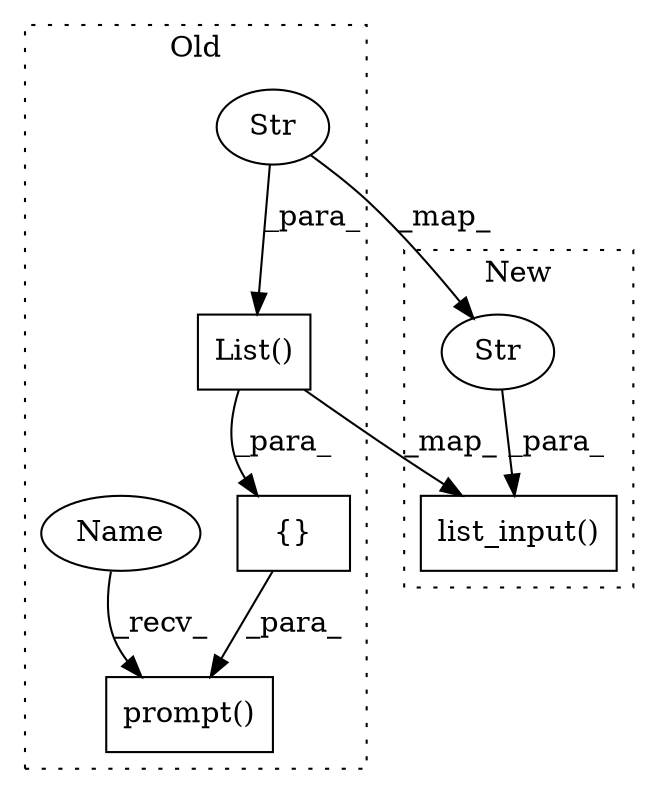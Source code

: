 digraph G {
subgraph cluster0 {
1 [label="List()" a="75" s="5823,5846" l="9,77" shape="box"];
4 [label="Str" a="66" s="5832" l="14" shape="ellipse"];
5 [label="prompt()" a="75" s="6779,6800" l="11,1" shape="box"];
6 [label="{}" a="59" s="5813,6150" l="10,0" shape="box"];
7 [label="Name" a="87" s="6779" l="3" shape="ellipse"];
label = "Old";
style="dotted";
}
subgraph cluster1 {
2 [label="list_input()" a="75" s="4226,4265" l="15,19" shape="box"];
3 [label="Str" a="66" s="4241" l="24" shape="ellipse"];
label = "New";
style="dotted";
}
1 -> 2 [label="_map_"];
1 -> 6 [label="_para_"];
3 -> 2 [label="_para_"];
4 -> 3 [label="_map_"];
4 -> 1 [label="_para_"];
6 -> 5 [label="_para_"];
7 -> 5 [label="_recv_"];
}